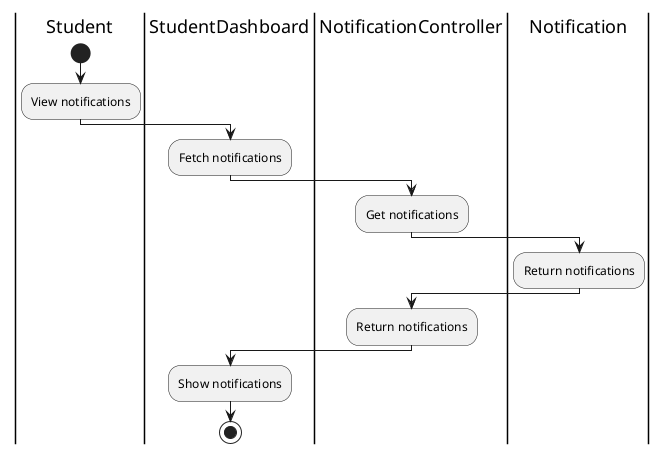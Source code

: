@startuml ReceiveNotifications
|Student|
start
:View notifications;
|StudentDashboard|
:Fetch notifications;
|NotificationController|
:Get notifications;
|Notification|
:Return notifications;
|NotificationController|
:Return notifications;
|StudentDashboard|
:Show notifications;
stop
@enduml